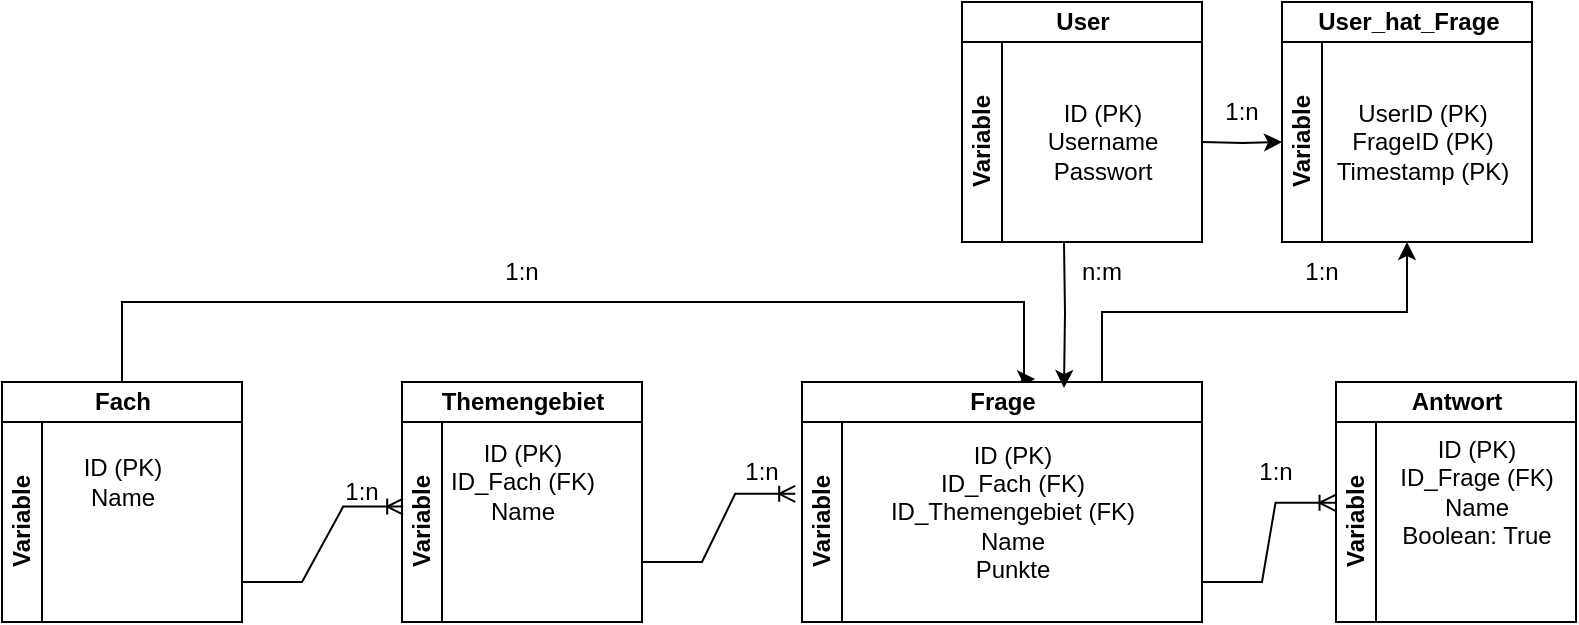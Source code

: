 <mxfile version="21.6.6">
  <diagram name="Seite-1" id="J0c_VTKExnBa9tAr_sIy">
    <mxGraphModel dx="1674" dy="794" grid="1" gridSize="10" guides="1" tooltips="1" connect="1" arrows="1" fold="1" page="1" pageScale="1" pageWidth="827" pageHeight="1169" math="0" shadow="0">
      <root>
        <mxCell id="0" />
        <mxCell id="1" parent="0" />
        <mxCell id="w9KCVopszYJ56_shnlxz-53" style="edgeStyle=orthogonalEdgeStyle;rounded=0;orthogonalLoop=1;jettySize=auto;html=1;entryX=0.583;entryY=-0.012;entryDx=0;entryDy=0;entryPerimeter=0;" parent="1" source="w9KCVopszYJ56_shnlxz-18" target="w9KCVopszYJ56_shnlxz-27" edge="1">
          <mxGeometry relative="1" as="geometry">
            <mxPoint x="100" y="270" as="targetPoint" />
            <Array as="points">
              <mxPoint x="100" y="270" />
              <mxPoint x="551" y="270" />
            </Array>
          </mxGeometry>
        </mxCell>
        <mxCell id="w9KCVopszYJ56_shnlxz-18" value="Fach" style="swimlane;childLayout=stackLayout;resizeParent=1;resizeParentMax=0;horizontal=1;startSize=20;horizontalStack=0;html=1;" parent="1" vertex="1">
          <mxGeometry x="40" y="310" width="120" height="120" as="geometry" />
        </mxCell>
        <mxCell id="w9KCVopszYJ56_shnlxz-19" value="&lt;div&gt;Variable&lt;/div&gt;" style="swimlane;startSize=20;horizontal=0;html=1;" parent="w9KCVopszYJ56_shnlxz-18" vertex="1">
          <mxGeometry y="20" width="120" height="100" as="geometry">
            <mxRectangle y="20" width="480" height="40" as="alternateBounds" />
          </mxGeometry>
        </mxCell>
        <mxCell id="w9KCVopszYJ56_shnlxz-22" value="&lt;div&gt;ID (PK)&lt;br&gt;&lt;/div&gt;&lt;div&gt;Name&lt;br&gt;&lt;/div&gt;" style="text;html=1;align=center;verticalAlign=middle;resizable=0;points=[];autosize=1;strokeColor=none;fillColor=none;" parent="w9KCVopszYJ56_shnlxz-19" vertex="1">
          <mxGeometry x="30" y="10" width="60" height="40" as="geometry" />
        </mxCell>
        <mxCell id="w9KCVopszYJ56_shnlxz-23" value="Themengebiet" style="swimlane;childLayout=stackLayout;resizeParent=1;resizeParentMax=0;horizontal=1;startSize=20;horizontalStack=0;html=1;" parent="1" vertex="1">
          <mxGeometry x="240" y="310" width="120" height="120" as="geometry" />
        </mxCell>
        <mxCell id="w9KCVopszYJ56_shnlxz-24" value="&lt;div&gt;Variable&lt;/div&gt;" style="swimlane;startSize=20;horizontal=0;html=1;" parent="w9KCVopszYJ56_shnlxz-23" vertex="1">
          <mxGeometry y="20" width="120" height="100" as="geometry">
            <mxRectangle y="20" width="480" height="40" as="alternateBounds" />
          </mxGeometry>
        </mxCell>
        <mxCell id="w9KCVopszYJ56_shnlxz-25" value="&lt;div&gt;ID (PK)&lt;br&gt;&lt;/div&gt;&lt;div&gt;ID_Fach (FK)&lt;br&gt;&lt;/div&gt;&lt;div&gt;Name&lt;br&gt;&lt;/div&gt;" style="text;html=1;align=center;verticalAlign=middle;resizable=0;points=[];autosize=1;strokeColor=none;fillColor=none;" parent="w9KCVopszYJ56_shnlxz-24" vertex="1">
          <mxGeometry x="10" width="100" height="60" as="geometry" />
        </mxCell>
        <mxCell id="dr8Vj34jrZ3HydSVh20L-13" style="edgeStyle=orthogonalEdgeStyle;rounded=0;orthogonalLoop=1;jettySize=auto;html=1;exitX=0.75;exitY=0;exitDx=0;exitDy=0;entryX=0.5;entryY=1;entryDx=0;entryDy=0;" edge="1" parent="1" source="w9KCVopszYJ56_shnlxz-27" target="dr8Vj34jrZ3HydSVh20L-5">
          <mxGeometry relative="1" as="geometry" />
        </mxCell>
        <mxCell id="w9KCVopszYJ56_shnlxz-27" value="Frage" style="swimlane;childLayout=stackLayout;resizeParent=1;resizeParentMax=0;horizontal=1;startSize=20;horizontalStack=0;html=1;" parent="1" vertex="1">
          <mxGeometry x="440" y="310" width="200" height="120" as="geometry" />
        </mxCell>
        <mxCell id="w9KCVopszYJ56_shnlxz-28" value="&lt;div&gt;Variable&lt;/div&gt;" style="swimlane;startSize=20;horizontal=0;html=1;" parent="w9KCVopszYJ56_shnlxz-27" vertex="1">
          <mxGeometry y="20" width="200" height="100" as="geometry">
            <mxRectangle y="20" width="480" height="40" as="alternateBounds" />
          </mxGeometry>
        </mxCell>
        <mxCell id="w9KCVopszYJ56_shnlxz-29" value="&lt;div&gt;ID (PK)&lt;/div&gt;&lt;div&gt;ID_Fach (FK)&lt;/div&gt;&lt;div&gt;ID_Themengebiet (FK)&lt;br&gt;&lt;/div&gt;&lt;div&gt;Name&lt;/div&gt;&lt;div&gt;Punkte&lt;br&gt;&lt;/div&gt;" style="text;html=1;align=center;verticalAlign=middle;resizable=0;points=[];autosize=1;strokeColor=none;fillColor=none;" parent="w9KCVopszYJ56_shnlxz-28" vertex="1">
          <mxGeometry x="30" width="150" height="90" as="geometry" />
        </mxCell>
        <mxCell id="w9KCVopszYJ56_shnlxz-30" value="Antwort" style="swimlane;childLayout=stackLayout;resizeParent=1;resizeParentMax=0;horizontal=1;startSize=20;horizontalStack=0;html=1;" parent="1" vertex="1">
          <mxGeometry x="707" y="310" width="120" height="120" as="geometry" />
        </mxCell>
        <mxCell id="w9KCVopszYJ56_shnlxz-31" value="&lt;div&gt;Variable&lt;/div&gt;" style="swimlane;startSize=20;horizontal=0;html=1;" parent="w9KCVopszYJ56_shnlxz-30" vertex="1">
          <mxGeometry y="20" width="120" height="100" as="geometry">
            <mxRectangle y="20" width="480" height="40" as="alternateBounds" />
          </mxGeometry>
        </mxCell>
        <mxCell id="w9KCVopszYJ56_shnlxz-32" value="&lt;div&gt;ID (PK)&lt;/div&gt;&lt;div&gt;ID_Frage (FK)&lt;br&gt;&lt;/div&gt;&lt;div&gt;Name&lt;br&gt;&lt;/div&gt;&lt;div&gt;Boolean: True&lt;br&gt;&lt;/div&gt;" style="text;html=1;align=center;verticalAlign=middle;resizable=0;points=[];autosize=1;strokeColor=none;fillColor=none;" parent="w9KCVopszYJ56_shnlxz-31" vertex="1">
          <mxGeometry x="20" width="100" height="70" as="geometry" />
        </mxCell>
        <mxCell id="w9KCVopszYJ56_shnlxz-41" value="1:n" style="text;html=1;strokeColor=none;fillColor=none;align=center;verticalAlign=middle;whiteSpace=wrap;rounded=0;" parent="1" vertex="1">
          <mxGeometry x="190" y="350" width="60" height="30" as="geometry" />
        </mxCell>
        <mxCell id="w9KCVopszYJ56_shnlxz-45" value="1:n" style="text;html=1;strokeColor=none;fillColor=none;align=center;verticalAlign=middle;whiteSpace=wrap;rounded=0;" parent="1" vertex="1">
          <mxGeometry x="390" y="340" width="60" height="30" as="geometry" />
        </mxCell>
        <mxCell id="w9KCVopszYJ56_shnlxz-49" value="1:n" style="text;html=1;strokeColor=none;fillColor=none;align=center;verticalAlign=middle;whiteSpace=wrap;rounded=0;" parent="1" vertex="1">
          <mxGeometry x="647" y="340" width="60" height="30" as="geometry" />
        </mxCell>
        <mxCell id="w9KCVopszYJ56_shnlxz-54" value="1:n" style="text;html=1;strokeColor=none;fillColor=none;align=center;verticalAlign=middle;whiteSpace=wrap;rounded=0;" parent="1" vertex="1">
          <mxGeometry x="270" y="240" width="60" height="30" as="geometry" />
        </mxCell>
        <mxCell id="pWjgWyEuvCj6_VRut513-2" value="" style="edgeStyle=entityRelationEdgeStyle;fontSize=12;html=1;endArrow=ERoneToMany;rounded=0;entryX=0.005;entryY=0.423;entryDx=0;entryDy=0;entryPerimeter=0;" parent="1" target="w9KCVopszYJ56_shnlxz-24" edge="1">
          <mxGeometry width="100" height="100" relative="1" as="geometry">
            <mxPoint x="160" y="410" as="sourcePoint" />
            <mxPoint x="240" y="380" as="targetPoint" />
          </mxGeometry>
        </mxCell>
        <mxCell id="pWjgWyEuvCj6_VRut513-3" value="" style="edgeStyle=entityRelationEdgeStyle;fontSize=12;html=1;endArrow=ERoneToMany;rounded=0;entryX=-0.017;entryY=0.359;entryDx=0;entryDy=0;entryPerimeter=0;" parent="1" target="w9KCVopszYJ56_shnlxz-28" edge="1">
          <mxGeometry width="100" height="100" relative="1" as="geometry">
            <mxPoint x="360" y="400" as="sourcePoint" />
            <mxPoint x="441" y="360" as="targetPoint" />
          </mxGeometry>
        </mxCell>
        <mxCell id="pWjgWyEuvCj6_VRut513-5" value="" style="edgeStyle=entityRelationEdgeStyle;fontSize=12;html=1;endArrow=ERoneToMany;rounded=0;entryX=-0.002;entryY=0.404;entryDx=0;entryDy=0;entryPerimeter=0;" parent="1" target="w9KCVopszYJ56_shnlxz-31" edge="1">
          <mxGeometry width="100" height="100" relative="1" as="geometry">
            <mxPoint x="640" y="410" as="sourcePoint" />
            <mxPoint x="721" y="370" as="targetPoint" />
          </mxGeometry>
        </mxCell>
        <mxCell id="dr8Vj34jrZ3HydSVh20L-1" value="User" style="swimlane;childLayout=stackLayout;resizeParent=1;resizeParentMax=0;horizontal=1;startSize=20;horizontalStack=0;html=1;" vertex="1" parent="1">
          <mxGeometry x="520" y="120" width="120" height="120" as="geometry" />
        </mxCell>
        <mxCell id="dr8Vj34jrZ3HydSVh20L-2" value="&lt;div&gt;Variable&lt;/div&gt;" style="swimlane;startSize=20;horizontal=0;html=1;" vertex="1" parent="dr8Vj34jrZ3HydSVh20L-1">
          <mxGeometry y="20" width="120" height="100" as="geometry">
            <mxRectangle y="20" width="480" height="40" as="alternateBounds" />
          </mxGeometry>
        </mxCell>
        <mxCell id="dr8Vj34jrZ3HydSVh20L-3" value="&lt;div&gt;ID (PK)&lt;br&gt;&lt;/div&gt;&lt;div&gt;Username&lt;/div&gt;&lt;div&gt;Passwort&lt;br&gt;&lt;/div&gt;" style="text;html=1;align=center;verticalAlign=middle;resizable=0;points=[];autosize=1;strokeColor=none;fillColor=none;" vertex="1" parent="dr8Vj34jrZ3HydSVh20L-2">
          <mxGeometry x="30" y="20" width="80" height="60" as="geometry" />
        </mxCell>
        <mxCell id="dr8Vj34jrZ3HydSVh20L-4" value="User_hat_Frage" style="swimlane;childLayout=stackLayout;resizeParent=1;resizeParentMax=0;horizontal=1;startSize=20;horizontalStack=0;html=1;" vertex="1" parent="1">
          <mxGeometry x="680" y="120" width="125" height="120" as="geometry" />
        </mxCell>
        <mxCell id="dr8Vj34jrZ3HydSVh20L-5" value="&lt;div&gt;Variable&lt;/div&gt;" style="swimlane;startSize=20;horizontal=0;html=1;" vertex="1" parent="dr8Vj34jrZ3HydSVh20L-4">
          <mxGeometry y="20" width="125" height="100" as="geometry">
            <mxRectangle y="20" width="480" height="40" as="alternateBounds" />
          </mxGeometry>
        </mxCell>
        <mxCell id="dr8Vj34jrZ3HydSVh20L-6" value="&lt;div&gt;UserID (PK)&lt;/div&gt;&lt;div&gt;FrageID (PK)&lt;/div&gt;&lt;div&gt;Timestamp (PK)&lt;br&gt;&lt;/div&gt;" style="text;html=1;align=center;verticalAlign=middle;resizable=0;points=[];autosize=1;strokeColor=none;fillColor=none;" vertex="1" parent="dr8Vj34jrZ3HydSVh20L-5">
          <mxGeometry x="15" y="20" width="110" height="60" as="geometry" />
        </mxCell>
        <mxCell id="dr8Vj34jrZ3HydSVh20L-9" style="edgeStyle=orthogonalEdgeStyle;rounded=0;orthogonalLoop=1;jettySize=auto;html=1;entryX=0.655;entryY=0.025;entryDx=0;entryDy=0;entryPerimeter=0;" edge="1" parent="1" target="w9KCVopszYJ56_shnlxz-27">
          <mxGeometry relative="1" as="geometry">
            <mxPoint x="571" y="240" as="sourcePoint" />
          </mxGeometry>
        </mxCell>
        <mxCell id="dr8Vj34jrZ3HydSVh20L-10" value="n:m" style="text;html=1;strokeColor=none;fillColor=none;align=center;verticalAlign=middle;whiteSpace=wrap;rounded=0;" vertex="1" parent="1">
          <mxGeometry x="560" y="240" width="60" height="30" as="geometry" />
        </mxCell>
        <mxCell id="dr8Vj34jrZ3HydSVh20L-11" value="" style="edgeStyle=orthogonalEdgeStyle;rounded=0;orthogonalLoop=1;jettySize=auto;html=1;" edge="1" parent="1">
          <mxGeometry relative="1" as="geometry">
            <mxPoint x="640" y="190" as="sourcePoint" />
            <mxPoint x="680" y="190" as="targetPoint" />
          </mxGeometry>
        </mxCell>
        <mxCell id="dr8Vj34jrZ3HydSVh20L-12" value="1:n" style="text;html=1;strokeColor=none;fillColor=none;align=center;verticalAlign=middle;whiteSpace=wrap;rounded=0;" vertex="1" parent="1">
          <mxGeometry x="630" y="160" width="60" height="30" as="geometry" />
        </mxCell>
        <mxCell id="dr8Vj34jrZ3HydSVh20L-14" value="1:n" style="text;html=1;strokeColor=none;fillColor=none;align=center;verticalAlign=middle;whiteSpace=wrap;rounded=0;" vertex="1" parent="1">
          <mxGeometry x="670" y="240" width="60" height="30" as="geometry" />
        </mxCell>
      </root>
    </mxGraphModel>
  </diagram>
</mxfile>
